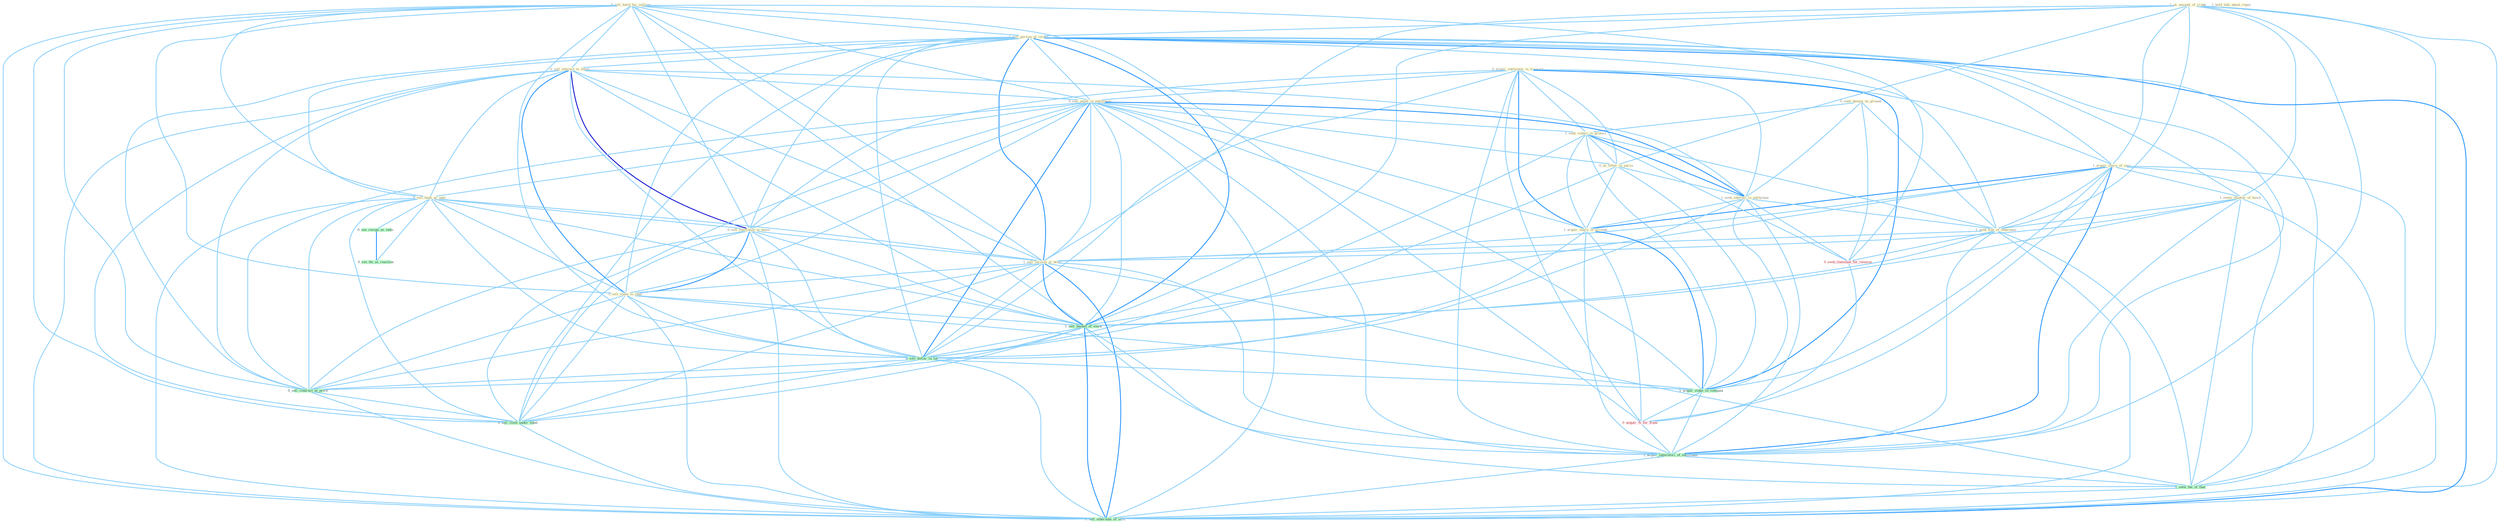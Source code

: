 Graph G{ 
    node
    [shape=polygon,style=filled,width=.5,height=.06,color="#BDFCC9",fixedsize=true,fontsize=4,
    fontcolor="#2f4f4f"];
    {node
    [color="#ffffe0", fontcolor="#8b7d6b"] "0_seek_damag_on_ground " "0_acquir_entitynam_in_transact " "0_sell_build_for_million " "1_us_amount_of_crude " "1_sell_portion_of_receiv " "0_sell_interest_to_buyer " "1_acquir_share_of_seri " "0_sell_panel_in_entitynam " "1_seek_reduct_in_protect " "0_us_letter_in_pursu " "0_sell_bank_as_oper " "1_seek_interest_in_entitynam " "1_seem_shadow_of_hawk " "1_hold_talk_about_repay " "1_seek_fine_of_othernum " "0_sell_entitynam_to_buyer " "1_sell_version_of_devic " "1_acquir_share_in_account " "0_sell_stake_to_fund "}
{node [color="#fff0f5", fontcolor="#b22222"] "0_seek_classmat_for_reunion " "0_acquir_%_for_franc "}
edge [color="#B0E2FF"];

	"0_seek_damag_on_ground " -- "1_seek_reduct_in_protect " [w="1", color="#87cefa" ];
	"0_seek_damag_on_ground " -- "1_seek_interest_in_entitynam " [w="1", color="#87cefa" ];
	"0_seek_damag_on_ground " -- "1_seek_fine_of_othernum " [w="1", color="#87cefa" ];
	"0_seek_damag_on_ground " -- "0_seek_classmat_for_reunion " [w="1", color="#87cefa" ];
	"0_acquir_entitynam_in_transact " -- "1_acquir_share_of_seri " [w="1", color="#87cefa" ];
	"0_acquir_entitynam_in_transact " -- "0_sell_panel_in_entitynam " [w="1", color="#87cefa" ];
	"0_acquir_entitynam_in_transact " -- "1_seek_reduct_in_protect " [w="1", color="#87cefa" ];
	"0_acquir_entitynam_in_transact " -- "0_us_letter_in_pursu " [w="1", color="#87cefa" ];
	"0_acquir_entitynam_in_transact " -- "1_seek_interest_in_entitynam " [w="1", color="#87cefa" ];
	"0_acquir_entitynam_in_transact " -- "0_sell_entitynam_to_buyer " [w="1", color="#87cefa" ];
	"0_acquir_entitynam_in_transact " -- "1_acquir_share_in_account " [w="2", color="#1e90ff" , len=0.8];
	"0_acquir_entitynam_in_transact " -- "0_sell_dollar_in_lot " [w="1", color="#87cefa" ];
	"0_acquir_entitynam_in_transact " -- "1_acquir_stake_in_compani " [w="2", color="#1e90ff" , len=0.8];
	"0_acquir_entitynam_in_transact " -- "0_acquir_%_for_franc " [w="1", color="#87cefa" ];
	"0_acquir_entitynam_in_transact " -- "1_acquir_laboratori_of_entitynam " [w="1", color="#87cefa" ];
	"0_sell_build_for_million " -- "1_sell_portion_of_receiv " [w="1", color="#87cefa" ];
	"0_sell_build_for_million " -- "0_sell_interest_to_buyer " [w="1", color="#87cefa" ];
	"0_sell_build_for_million " -- "0_sell_panel_in_entitynam " [w="1", color="#87cefa" ];
	"0_sell_build_for_million " -- "0_sell_bank_as_oper " [w="1", color="#87cefa" ];
	"0_sell_build_for_million " -- "0_sell_entitynam_to_buyer " [w="1", color="#87cefa" ];
	"0_sell_build_for_million " -- "1_sell_version_of_devic " [w="1", color="#87cefa" ];
	"0_sell_build_for_million " -- "0_sell_stake_to_fund " [w="1", color="#87cefa" ];
	"0_sell_build_for_million " -- "0_seek_classmat_for_reunion " [w="1", color="#87cefa" ];
	"0_sell_build_for_million " -- "1_sell_basket_of_stock " [w="1", color="#87cefa" ];
	"0_sell_build_for_million " -- "0_sell_dollar_in_lot " [w="1", color="#87cefa" ];
	"0_sell_build_for_million " -- "0_acquir_%_for_franc " [w="1", color="#87cefa" ];
	"0_sell_build_for_million " -- "0_sell_contract_at_price " [w="1", color="#87cefa" ];
	"0_sell_build_for_million " -- "0_sell_cloth_under_label " [w="1", color="#87cefa" ];
	"0_sell_build_for_million " -- "1_sell_othernum_of_offic " [w="1", color="#87cefa" ];
	"1_us_amount_of_crude " -- "1_sell_portion_of_receiv " [w="1", color="#87cefa" ];
	"1_us_amount_of_crude " -- "1_acquir_share_of_seri " [w="1", color="#87cefa" ];
	"1_us_amount_of_crude " -- "0_us_letter_in_pursu " [w="1", color="#87cefa" ];
	"1_us_amount_of_crude " -- "1_seem_shadow_of_hawk " [w="1", color="#87cefa" ];
	"1_us_amount_of_crude " -- "1_seek_fine_of_othernum " [w="1", color="#87cefa" ];
	"1_us_amount_of_crude " -- "1_sell_version_of_devic " [w="1", color="#87cefa" ];
	"1_us_amount_of_crude " -- "1_sell_basket_of_stock " [w="1", color="#87cefa" ];
	"1_us_amount_of_crude " -- "1_acquir_laboratori_of_entitynam " [w="1", color="#87cefa" ];
	"1_us_amount_of_crude " -- "1_seen_the_of_that " [w="1", color="#87cefa" ];
	"1_us_amount_of_crude " -- "1_sell_othernum_of_offic " [w="1", color="#87cefa" ];
	"1_sell_portion_of_receiv " -- "0_sell_interest_to_buyer " [w="1", color="#87cefa" ];
	"1_sell_portion_of_receiv " -- "1_acquir_share_of_seri " [w="1", color="#87cefa" ];
	"1_sell_portion_of_receiv " -- "0_sell_panel_in_entitynam " [w="1", color="#87cefa" ];
	"1_sell_portion_of_receiv " -- "0_sell_bank_as_oper " [w="1", color="#87cefa" ];
	"1_sell_portion_of_receiv " -- "1_seem_shadow_of_hawk " [w="1", color="#87cefa" ];
	"1_sell_portion_of_receiv " -- "1_seek_fine_of_othernum " [w="1", color="#87cefa" ];
	"1_sell_portion_of_receiv " -- "0_sell_entitynam_to_buyer " [w="1", color="#87cefa" ];
	"1_sell_portion_of_receiv " -- "1_sell_version_of_devic " [w="2", color="#1e90ff" , len=0.8];
	"1_sell_portion_of_receiv " -- "0_sell_stake_to_fund " [w="1", color="#87cefa" ];
	"1_sell_portion_of_receiv " -- "1_sell_basket_of_stock " [w="2", color="#1e90ff" , len=0.8];
	"1_sell_portion_of_receiv " -- "0_sell_dollar_in_lot " [w="1", color="#87cefa" ];
	"1_sell_portion_of_receiv " -- "0_sell_contract_at_price " [w="1", color="#87cefa" ];
	"1_sell_portion_of_receiv " -- "1_acquir_laboratori_of_entitynam " [w="1", color="#87cefa" ];
	"1_sell_portion_of_receiv " -- "0_sell_cloth_under_label " [w="1", color="#87cefa" ];
	"1_sell_portion_of_receiv " -- "1_seen_the_of_that " [w="1", color="#87cefa" ];
	"1_sell_portion_of_receiv " -- "1_sell_othernum_of_offic " [w="2", color="#1e90ff" , len=0.8];
	"0_sell_interest_to_buyer " -- "0_sell_panel_in_entitynam " [w="1", color="#87cefa" ];
	"0_sell_interest_to_buyer " -- "0_sell_bank_as_oper " [w="1", color="#87cefa" ];
	"0_sell_interest_to_buyer " -- "1_seek_interest_in_entitynam " [w="1", color="#87cefa" ];
	"0_sell_interest_to_buyer " -- "0_sell_entitynam_to_buyer " [w="3", color="#0000cd" , len=0.6];
	"0_sell_interest_to_buyer " -- "1_sell_version_of_devic " [w="1", color="#87cefa" ];
	"0_sell_interest_to_buyer " -- "0_sell_stake_to_fund " [w="2", color="#1e90ff" , len=0.8];
	"0_sell_interest_to_buyer " -- "1_sell_basket_of_stock " [w="1", color="#87cefa" ];
	"0_sell_interest_to_buyer " -- "0_sell_dollar_in_lot " [w="1", color="#87cefa" ];
	"0_sell_interest_to_buyer " -- "0_sell_contract_at_price " [w="1", color="#87cefa" ];
	"0_sell_interest_to_buyer " -- "0_sell_cloth_under_label " [w="1", color="#87cefa" ];
	"0_sell_interest_to_buyer " -- "1_sell_othernum_of_offic " [w="1", color="#87cefa" ];
	"1_acquir_share_of_seri " -- "1_seem_shadow_of_hawk " [w="1", color="#87cefa" ];
	"1_acquir_share_of_seri " -- "1_seek_fine_of_othernum " [w="1", color="#87cefa" ];
	"1_acquir_share_of_seri " -- "1_sell_version_of_devic " [w="1", color="#87cefa" ];
	"1_acquir_share_of_seri " -- "1_acquir_share_in_account " [w="2", color="#1e90ff" , len=0.8];
	"1_acquir_share_of_seri " -- "1_sell_basket_of_stock " [w="1", color="#87cefa" ];
	"1_acquir_share_of_seri " -- "1_acquir_stake_in_compani " [w="1", color="#87cefa" ];
	"1_acquir_share_of_seri " -- "0_acquir_%_for_franc " [w="1", color="#87cefa" ];
	"1_acquir_share_of_seri " -- "1_acquir_laboratori_of_entitynam " [w="2", color="#1e90ff" , len=0.8];
	"1_acquir_share_of_seri " -- "1_seen_the_of_that " [w="1", color="#87cefa" ];
	"1_acquir_share_of_seri " -- "1_sell_othernum_of_offic " [w="1", color="#87cefa" ];
	"0_sell_panel_in_entitynam " -- "1_seek_reduct_in_protect " [w="1", color="#87cefa" ];
	"0_sell_panel_in_entitynam " -- "0_us_letter_in_pursu " [w="1", color="#87cefa" ];
	"0_sell_panel_in_entitynam " -- "0_sell_bank_as_oper " [w="1", color="#87cefa" ];
	"0_sell_panel_in_entitynam " -- "1_seek_interest_in_entitynam " [w="2", color="#1e90ff" , len=0.8];
	"0_sell_panel_in_entitynam " -- "0_sell_entitynam_to_buyer " [w="1", color="#87cefa" ];
	"0_sell_panel_in_entitynam " -- "1_sell_version_of_devic " [w="1", color="#87cefa" ];
	"0_sell_panel_in_entitynam " -- "1_acquir_share_in_account " [w="1", color="#87cefa" ];
	"0_sell_panel_in_entitynam " -- "0_sell_stake_to_fund " [w="1", color="#87cefa" ];
	"0_sell_panel_in_entitynam " -- "1_sell_basket_of_stock " [w="1", color="#87cefa" ];
	"0_sell_panel_in_entitynam " -- "0_sell_dollar_in_lot " [w="2", color="#1e90ff" , len=0.8];
	"0_sell_panel_in_entitynam " -- "1_acquir_stake_in_compani " [w="1", color="#87cefa" ];
	"0_sell_panel_in_entitynam " -- "0_sell_contract_at_price " [w="1", color="#87cefa" ];
	"0_sell_panel_in_entitynam " -- "1_acquir_laboratori_of_entitynam " [w="1", color="#87cefa" ];
	"0_sell_panel_in_entitynam " -- "0_sell_cloth_under_label " [w="1", color="#87cefa" ];
	"0_sell_panel_in_entitynam " -- "1_sell_othernum_of_offic " [w="1", color="#87cefa" ];
	"1_seek_reduct_in_protect " -- "0_us_letter_in_pursu " [w="1", color="#87cefa" ];
	"1_seek_reduct_in_protect " -- "1_seek_interest_in_entitynam " [w="2", color="#1e90ff" , len=0.8];
	"1_seek_reduct_in_protect " -- "1_seek_fine_of_othernum " [w="1", color="#87cefa" ];
	"1_seek_reduct_in_protect " -- "1_acquir_share_in_account " [w="1", color="#87cefa" ];
	"1_seek_reduct_in_protect " -- "0_seek_classmat_for_reunion " [w="1", color="#87cefa" ];
	"1_seek_reduct_in_protect " -- "0_sell_dollar_in_lot " [w="1", color="#87cefa" ];
	"1_seek_reduct_in_protect " -- "1_acquir_stake_in_compani " [w="1", color="#87cefa" ];
	"0_us_letter_in_pursu " -- "1_seek_interest_in_entitynam " [w="1", color="#87cefa" ];
	"0_us_letter_in_pursu " -- "1_acquir_share_in_account " [w="1", color="#87cefa" ];
	"0_us_letter_in_pursu " -- "0_sell_dollar_in_lot " [w="1", color="#87cefa" ];
	"0_us_letter_in_pursu " -- "1_acquir_stake_in_compani " [w="1", color="#87cefa" ];
	"0_sell_bank_as_oper " -- "0_sell_entitynam_to_buyer " [w="1", color="#87cefa" ];
	"0_sell_bank_as_oper " -- "1_sell_version_of_devic " [w="1", color="#87cefa" ];
	"0_sell_bank_as_oper " -- "0_sell_stake_to_fund " [w="1", color="#87cefa" ];
	"0_sell_bank_as_oper " -- "1_sell_basket_of_stock " [w="1", color="#87cefa" ];
	"0_sell_bank_as_oper " -- "0_sell_dollar_in_lot " [w="1", color="#87cefa" ];
	"0_sell_bank_as_oper " -- "0_see_resign_as_indic " [w="1", color="#87cefa" ];
	"0_sell_bank_as_oper " -- "0_sell_contract_at_price " [w="1", color="#87cefa" ];
	"0_sell_bank_as_oper " -- "0_sell_cloth_under_label " [w="1", color="#87cefa" ];
	"0_sell_bank_as_oper " -- "1_sell_othernum_of_offic " [w="1", color="#87cefa" ];
	"0_sell_bank_as_oper " -- "0_see_thi_as_reaction " [w="1", color="#87cefa" ];
	"1_seek_interest_in_entitynam " -- "1_seek_fine_of_othernum " [w="1", color="#87cefa" ];
	"1_seek_interest_in_entitynam " -- "1_acquir_share_in_account " [w="1", color="#87cefa" ];
	"1_seek_interest_in_entitynam " -- "0_seek_classmat_for_reunion " [w="1", color="#87cefa" ];
	"1_seek_interest_in_entitynam " -- "0_sell_dollar_in_lot " [w="1", color="#87cefa" ];
	"1_seek_interest_in_entitynam " -- "1_acquir_stake_in_compani " [w="1", color="#87cefa" ];
	"1_seek_interest_in_entitynam " -- "1_acquir_laboratori_of_entitynam " [w="1", color="#87cefa" ];
	"1_seem_shadow_of_hawk " -- "1_seek_fine_of_othernum " [w="1", color="#87cefa" ];
	"1_seem_shadow_of_hawk " -- "1_sell_version_of_devic " [w="1", color="#87cefa" ];
	"1_seem_shadow_of_hawk " -- "1_sell_basket_of_stock " [w="1", color="#87cefa" ];
	"1_seem_shadow_of_hawk " -- "1_acquir_laboratori_of_entitynam " [w="1", color="#87cefa" ];
	"1_seem_shadow_of_hawk " -- "1_seen_the_of_that " [w="1", color="#87cefa" ];
	"1_seem_shadow_of_hawk " -- "1_sell_othernum_of_offic " [w="1", color="#87cefa" ];
	"1_seek_fine_of_othernum " -- "1_sell_version_of_devic " [w="1", color="#87cefa" ];
	"1_seek_fine_of_othernum " -- "0_seek_classmat_for_reunion " [w="1", color="#87cefa" ];
	"1_seek_fine_of_othernum " -- "1_sell_basket_of_stock " [w="1", color="#87cefa" ];
	"1_seek_fine_of_othernum " -- "1_acquir_laboratori_of_entitynam " [w="1", color="#87cefa" ];
	"1_seek_fine_of_othernum " -- "1_seen_the_of_that " [w="1", color="#87cefa" ];
	"1_seek_fine_of_othernum " -- "1_sell_othernum_of_offic " [w="1", color="#87cefa" ];
	"0_sell_entitynam_to_buyer " -- "1_sell_version_of_devic " [w="1", color="#87cefa" ];
	"0_sell_entitynam_to_buyer " -- "0_sell_stake_to_fund " [w="2", color="#1e90ff" , len=0.8];
	"0_sell_entitynam_to_buyer " -- "1_sell_basket_of_stock " [w="1", color="#87cefa" ];
	"0_sell_entitynam_to_buyer " -- "0_sell_dollar_in_lot " [w="1", color="#87cefa" ];
	"0_sell_entitynam_to_buyer " -- "0_sell_contract_at_price " [w="1", color="#87cefa" ];
	"0_sell_entitynam_to_buyer " -- "0_sell_cloth_under_label " [w="1", color="#87cefa" ];
	"0_sell_entitynam_to_buyer " -- "1_sell_othernum_of_offic " [w="1", color="#87cefa" ];
	"1_sell_version_of_devic " -- "0_sell_stake_to_fund " [w="1", color="#87cefa" ];
	"1_sell_version_of_devic " -- "1_sell_basket_of_stock " [w="2", color="#1e90ff" , len=0.8];
	"1_sell_version_of_devic " -- "0_sell_dollar_in_lot " [w="1", color="#87cefa" ];
	"1_sell_version_of_devic " -- "0_sell_contract_at_price " [w="1", color="#87cefa" ];
	"1_sell_version_of_devic " -- "1_acquir_laboratori_of_entitynam " [w="1", color="#87cefa" ];
	"1_sell_version_of_devic " -- "0_sell_cloth_under_label " [w="1", color="#87cefa" ];
	"1_sell_version_of_devic " -- "1_seen_the_of_that " [w="1", color="#87cefa" ];
	"1_sell_version_of_devic " -- "1_sell_othernum_of_offic " [w="2", color="#1e90ff" , len=0.8];
	"1_acquir_share_in_account " -- "0_sell_dollar_in_lot " [w="1", color="#87cefa" ];
	"1_acquir_share_in_account " -- "1_acquir_stake_in_compani " [w="2", color="#1e90ff" , len=0.8];
	"1_acquir_share_in_account " -- "0_acquir_%_for_franc " [w="1", color="#87cefa" ];
	"1_acquir_share_in_account " -- "1_acquir_laboratori_of_entitynam " [w="1", color="#87cefa" ];
	"0_sell_stake_to_fund " -- "1_sell_basket_of_stock " [w="1", color="#87cefa" ];
	"0_sell_stake_to_fund " -- "0_sell_dollar_in_lot " [w="1", color="#87cefa" ];
	"0_sell_stake_to_fund " -- "1_acquir_stake_in_compani " [w="1", color="#87cefa" ];
	"0_sell_stake_to_fund " -- "0_sell_contract_at_price " [w="1", color="#87cefa" ];
	"0_sell_stake_to_fund " -- "0_sell_cloth_under_label " [w="1", color="#87cefa" ];
	"0_sell_stake_to_fund " -- "1_sell_othernum_of_offic " [w="1", color="#87cefa" ];
	"0_seek_classmat_for_reunion " -- "0_acquir_%_for_franc " [w="1", color="#87cefa" ];
	"1_sell_basket_of_stock " -- "0_sell_dollar_in_lot " [w="1", color="#87cefa" ];
	"1_sell_basket_of_stock " -- "0_sell_contract_at_price " [w="1", color="#87cefa" ];
	"1_sell_basket_of_stock " -- "1_acquir_laboratori_of_entitynam " [w="1", color="#87cefa" ];
	"1_sell_basket_of_stock " -- "0_sell_cloth_under_label " [w="1", color="#87cefa" ];
	"1_sell_basket_of_stock " -- "1_seen_the_of_that " [w="1", color="#87cefa" ];
	"1_sell_basket_of_stock " -- "1_sell_othernum_of_offic " [w="2", color="#1e90ff" , len=0.8];
	"0_sell_dollar_in_lot " -- "1_acquir_stake_in_compani " [w="1", color="#87cefa" ];
	"0_sell_dollar_in_lot " -- "0_sell_contract_at_price " [w="1", color="#87cefa" ];
	"0_sell_dollar_in_lot " -- "0_sell_cloth_under_label " [w="1", color="#87cefa" ];
	"0_sell_dollar_in_lot " -- "1_sell_othernum_of_offic " [w="1", color="#87cefa" ];
	"0_see_resign_as_indic " -- "0_see_thi_as_reaction " [w="2", color="#1e90ff" , len=0.8];
	"1_acquir_stake_in_compani " -- "0_acquir_%_for_franc " [w="1", color="#87cefa" ];
	"1_acquir_stake_in_compani " -- "1_acquir_laboratori_of_entitynam " [w="1", color="#87cefa" ];
	"0_acquir_%_for_franc " -- "1_acquir_laboratori_of_entitynam " [w="1", color="#87cefa" ];
	"0_sell_contract_at_price " -- "0_sell_cloth_under_label " [w="1", color="#87cefa" ];
	"0_sell_contract_at_price " -- "1_sell_othernum_of_offic " [w="1", color="#87cefa" ];
	"1_acquir_laboratori_of_entitynam " -- "1_seen_the_of_that " [w="1", color="#87cefa" ];
	"1_acquir_laboratori_of_entitynam " -- "1_sell_othernum_of_offic " [w="1", color="#87cefa" ];
	"0_sell_cloth_under_label " -- "1_sell_othernum_of_offic " [w="1", color="#87cefa" ];
	"1_seen_the_of_that " -- "1_sell_othernum_of_offic " [w="1", color="#87cefa" ];
}